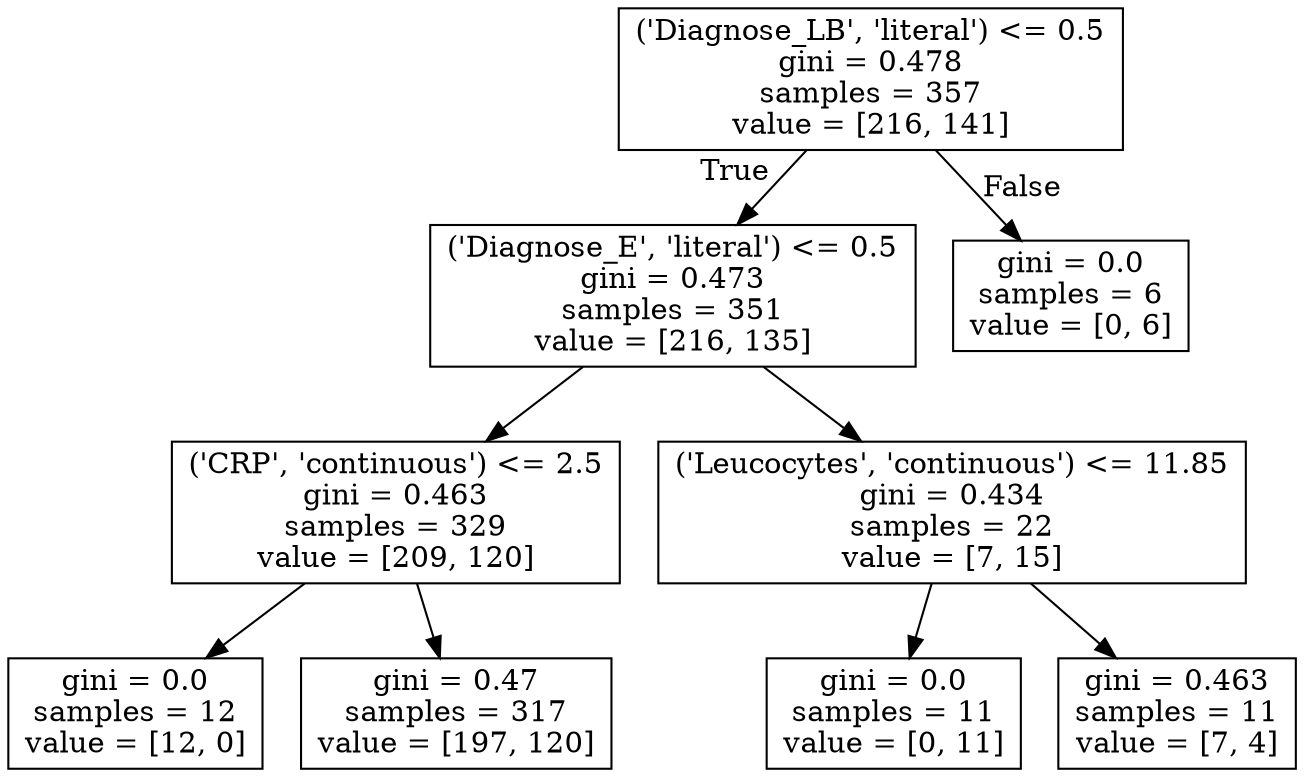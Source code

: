 digraph Tree {
node [shape=box] ;
0 [label="('Diagnose_LB', 'literal') <= 0.5\ngini = 0.478\nsamples = 357\nvalue = [216, 141]"] ;
1 [label="('Diagnose_E', 'literal') <= 0.5\ngini = 0.473\nsamples = 351\nvalue = [216, 135]"] ;
0 -> 1 [labeldistance=2.5, labelangle=45, headlabel="True"] ;
2 [label="('CRP', 'continuous') <= 2.5\ngini = 0.463\nsamples = 329\nvalue = [209, 120]"] ;
1 -> 2 ;
3 [label="gini = 0.0\nsamples = 12\nvalue = [12, 0]"] ;
2 -> 3 ;
4 [label="gini = 0.47\nsamples = 317\nvalue = [197, 120]"] ;
2 -> 4 ;
5 [label="('Leucocytes', 'continuous') <= 11.85\ngini = 0.434\nsamples = 22\nvalue = [7, 15]"] ;
1 -> 5 ;
6 [label="gini = 0.0\nsamples = 11\nvalue = [0, 11]"] ;
5 -> 6 ;
7 [label="gini = 0.463\nsamples = 11\nvalue = [7, 4]"] ;
5 -> 7 ;
8 [label="gini = 0.0\nsamples = 6\nvalue = [0, 6]"] ;
0 -> 8 [labeldistance=2.5, labelangle=-45, headlabel="False"] ;
}